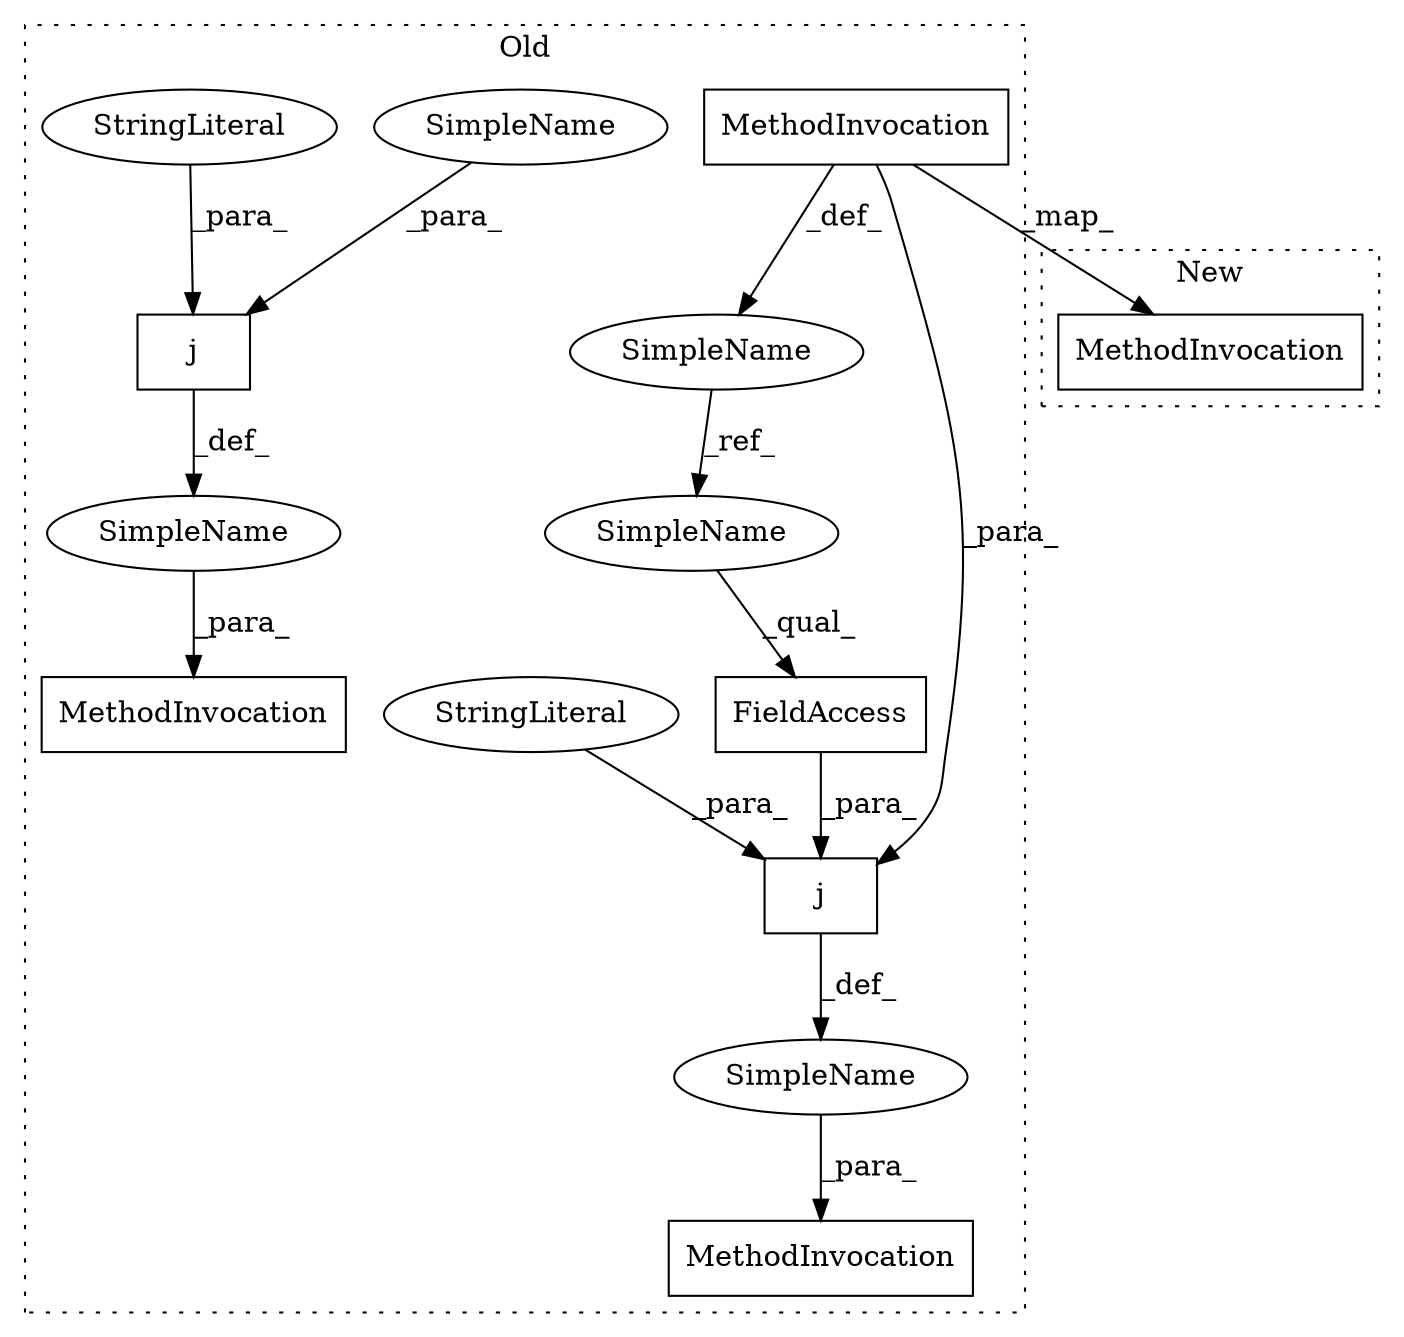 digraph G {
subgraph cluster0 {
1 [label="FieldAccess" a="22" s="4653" l="10" shape="box"];
2 [label="MethodInvocation" a="32" s="4511,4559" l="11,2" shape="box"];
3 [label="MethodInvocation" a="32" s="4592,4615" l="14,1" shape="box"];
4 [label="MethodInvocation" a="32" s="4622,4663" l="11,2" shape="box"];
6 [label="SimpleName" a="42" s="4567" l="4" shape="ellipse"];
7 [label="SimpleName" a="42" s="" l="" shape="ellipse"];
8 [label="SimpleName" a="42" s="4550" l="9" shape="ellipse"];
9 [label="SimpleName" a="42" s="" l="" shape="ellipse"];
10 [label="SimpleName" a="42" s="4653" l="4" shape="ellipse"];
11 [label="StringLiteral" a="45" s="4633" l="7" shape="ellipse"];
12 [label="StringLiteral" a="45" s="4522" l="15" shape="ellipse"];
13 [label="j" a="106" s="4522" l="37" shape="box"];
14 [label="j" a="106" s="4633" l="30" shape="box"];
label = "Old";
style="dotted";
}
subgraph cluster1 {
5 [label="MethodInvocation" a="32" s="3544,3567" l="14,1" shape="box"];
label = "New";
style="dotted";
}
1 -> 14 [label="_para_"];
3 -> 14 [label="_para_"];
3 -> 6 [label="_def_"];
3 -> 5 [label="_map_"];
6 -> 10 [label="_ref_"];
7 -> 2 [label="_para_"];
8 -> 13 [label="_para_"];
9 -> 4 [label="_para_"];
10 -> 1 [label="_qual_"];
11 -> 14 [label="_para_"];
12 -> 13 [label="_para_"];
13 -> 7 [label="_def_"];
14 -> 9 [label="_def_"];
}